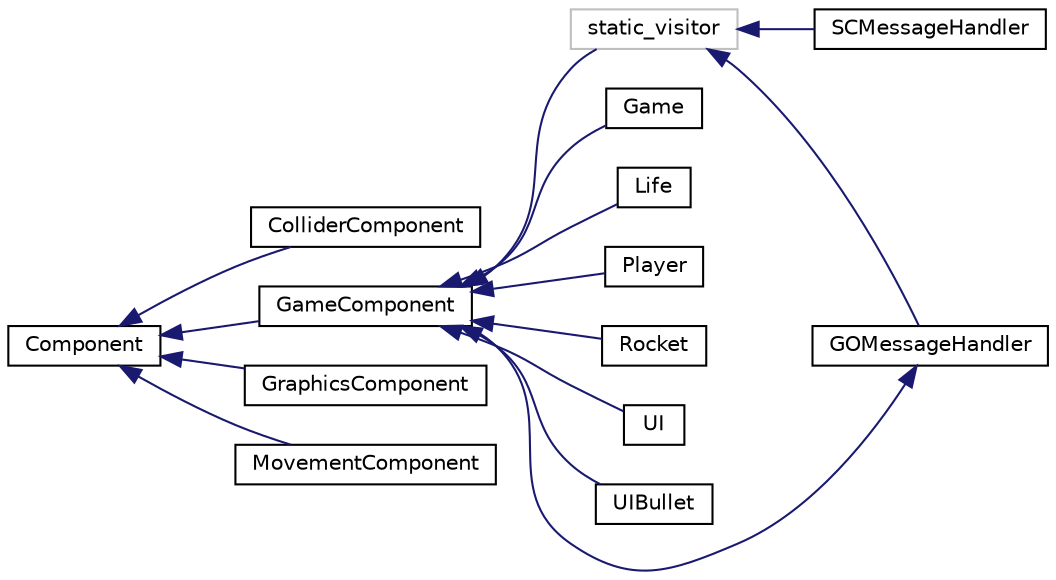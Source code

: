 digraph "Graphical Class Hierarchy"
{
  edge [fontname="Helvetica",fontsize="10",labelfontname="Helvetica",labelfontsize="10"];
  node [fontname="Helvetica",fontsize="10",shape=record];
  rankdir="LR";
  Node23 [label="Component",height=0.2,width=0.4,color="black", fillcolor="white", style="filled",URL="$class_component.html",tooltip="Interface de Component. "];
  Node23 -> Node24 [dir="back",color="midnightblue",fontsize="10",style="solid",fontname="Helvetica"];
  Node24 [label="ColliderComponent",height=0.2,width=0.4,color="black", fillcolor="white", style="filled",URL="$class_collider_component.html",tooltip="Component contenant la hitbox du GameObject qui le contient. "];
  Node23 -> Node1 [dir="back",color="midnightblue",fontsize="10",style="solid",fontname="Helvetica"];
  Node1 [label="GameComponent",height=0.2,width=0.4,color="black", fillcolor="white", style="filled",URL="$class_game_component.html",tooltip="Classe de base des scripts utilisateurs. "];
  Node1 -> Node2 [dir="back",color="midnightblue",fontsize="10",style="solid",fontname="Helvetica"];
  Node2 [label="Enemy",height=0.2,width=0.4,color="black", fillcolor="white", style="filled",URL="$class_enemy.html"];
  Node1 -> Node3 [dir="back",color="midnightblue",fontsize="10",style="solid",fontname="Helvetica"];
  Node3 [label="Game",height=0.2,width=0.4,color="black", fillcolor="white", style="filled",URL="$class_game.html"];
  Node1 -> Node4 [dir="back",color="midnightblue",fontsize="10",style="solid",fontname="Helvetica"];
  Node4 [label="Life",height=0.2,width=0.4,color="black", fillcolor="white", style="filled",URL="$class_life.html",tooltip="Script gerant le vie d&#39;un gameobject. "];
  Node1 -> Node5 [dir="back",color="midnightblue",fontsize="10",style="solid",fontname="Helvetica"];
  Node5 [label="Player",height=0.2,width=0.4,color="black", fillcolor="white", style="filled",URL="$class_player.html"];
  Node1 -> Node6 [dir="back",color="midnightblue",fontsize="10",style="solid",fontname="Helvetica"];
  Node6 [label="Rocket",height=0.2,width=0.4,color="black", fillcolor="white", style="filled",URL="$class_rocket.html"];
  Node1 -> Node7 [dir="back",color="midnightblue",fontsize="10",style="solid",fontname="Helvetica"];
  Node7 [label="UI",height=0.2,width=0.4,color="black", fillcolor="white", style="filled",URL="$class_u_i.html"];
  Node1 -> Node8 [dir="back",color="midnightblue",fontsize="10",style="solid",fontname="Helvetica"];
  Node8 [label="UIBullet",height=0.2,width=0.4,color="black", fillcolor="white", style="filled",URL="$class_u_i_bullet.html"];
  Node23 -> Node25 [dir="back",color="midnightblue",fontsize="10",style="solid",fontname="Helvetica"];
  Node25 [label="GraphicsComponent",height=0.2,width=0.4,color="black", fillcolor="white", style="filled",URL="$class_graphics_component.html",tooltip="Component contenant un sprite a afficher dans la console. "];
  Node23 -> Node26 [dir="back",color="midnightblue",fontsize="10",style="solid",fontname="Helvetica"];
  Node26 [label="MovementComponent",height=0.2,width=0.4,color="black", fillcolor="white", style="filled",URL="$class_movement_component.html",tooltip="Component une velocite. "];
  Node2 [label="static_visitor",height=0.2,width=0.4,color="grey75", fillcolor="white", style="filled"];
  Node2 -> Node0 [dir="back",color="midnightblue",fontsize="10",style="solid",fontname="Helvetica"];
  Node0 [label="GOMessageHandler",height=0.2,width=0.4,color="black", fillcolor="white", style="filled",URL="$class_g_o_message_handler.html"];
  Node0 -> Node1 [dir="back",color="midnightblue",fontsize="10",style="solid",fontname="Helvetica"];
  Node2 -> Node12 [dir="back",color="midnightblue",fontsize="10",style="solid",fontname="Helvetica"];
  Node12 [label="SCMessageHandler",height=0.2,width=0.4,color="black", fillcolor="white", style="filled",URL="$class_s_c_message_handler.html"];
}
